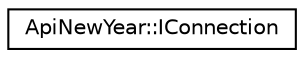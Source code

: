 digraph "Graphical Class Hierarchy"
{
  edge [fontname="Helvetica",fontsize="10",labelfontname="Helvetica",labelfontsize="10"];
  node [fontname="Helvetica",fontsize="10",shape=record];
  rankdir="LR";
  Node1 [label="ApiNewYear::IConnection",height=0.2,width=0.4,color="black", fillcolor="white", style="filled",URL="$class_api_new_year_1_1_i_connection.html",tooltip="Base class allowing the execution of connection modules in IServer. "];
}
